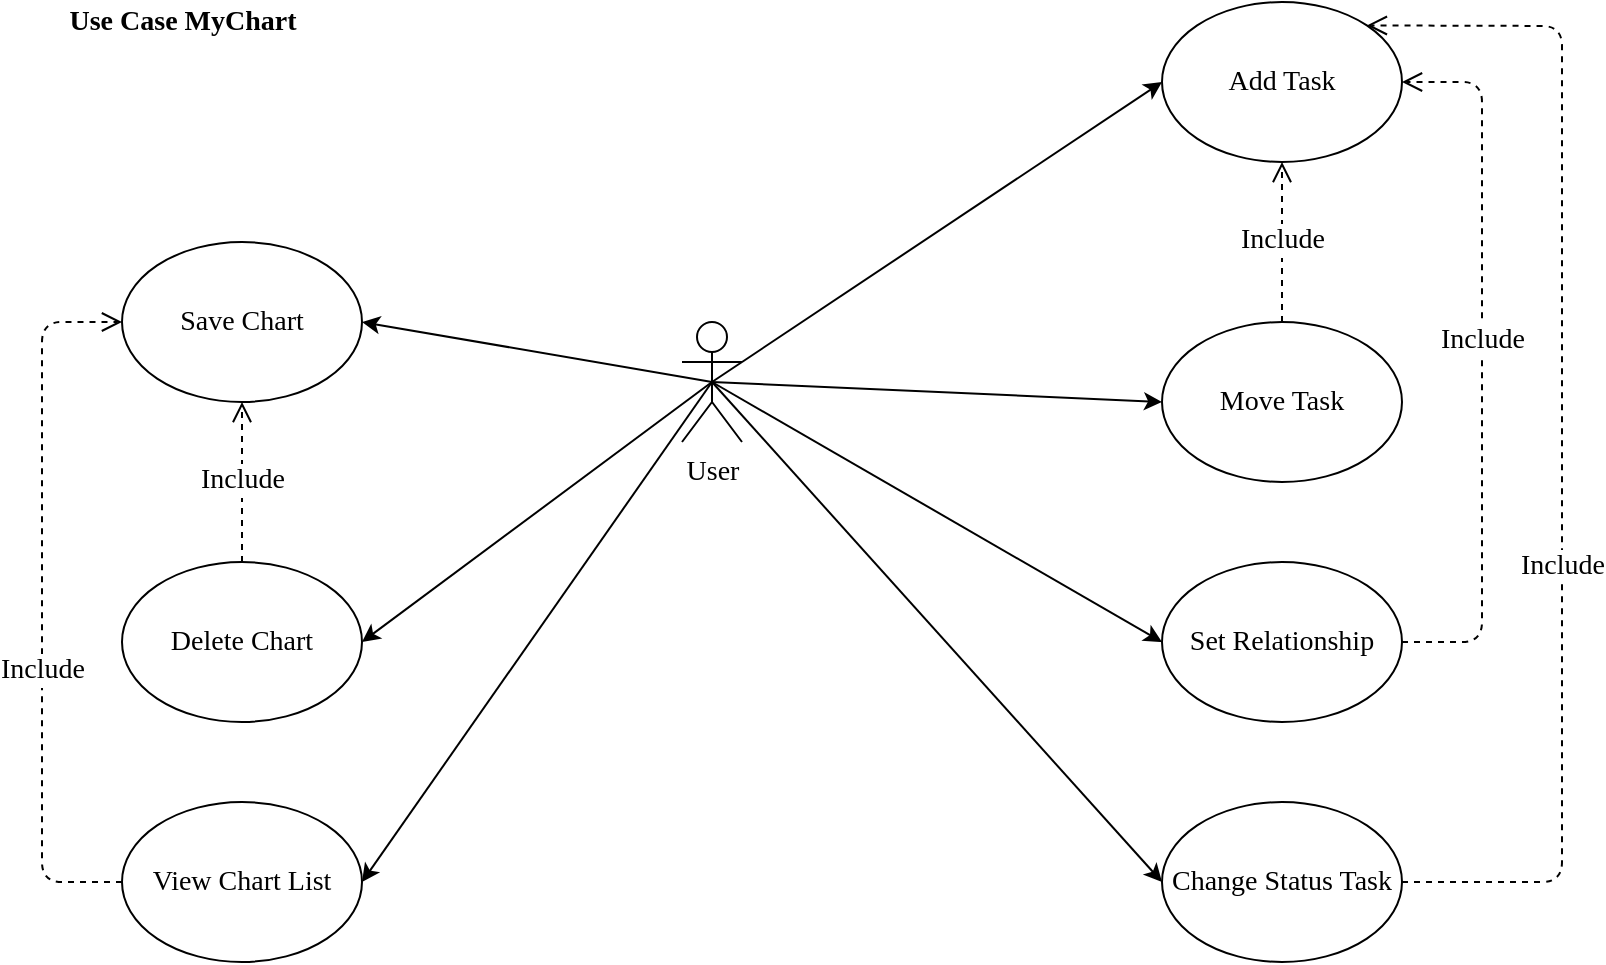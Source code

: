 <mxfile version="13.10.0" type="google"><diagram id="fAkmN7tVlGczENWU3e1N" name="Page-1"><mxGraphModel dx="1695" dy="482" grid="1" gridSize="10" guides="1" tooltips="1" connect="1" arrows="1" fold="1" page="1" pageScale="1" pageWidth="827" pageHeight="1169" math="0" shadow="0"><root><mxCell id="0"/><mxCell id="1" parent="0"/><mxCell id="NuA-IrWwUq6AeuMFDw3Q-10" style="edgeStyle=none;rounded=0;orthogonalLoop=1;jettySize=auto;html=1;exitX=0.5;exitY=0.5;exitDx=0;exitDy=0;exitPerimeter=0;entryX=0;entryY=0.5;entryDx=0;entryDy=0;fontSize=14;fontFamily=Verdana;" edge="1" parent="1" source="NuA-IrWwUq6AeuMFDw3Q-1" target="NuA-IrWwUq6AeuMFDw3Q-2"><mxGeometry relative="1" as="geometry"/></mxCell><mxCell id="NuA-IrWwUq6AeuMFDw3Q-11" style="edgeStyle=none;rounded=0;orthogonalLoop=1;jettySize=auto;html=1;exitX=0.5;exitY=0.5;exitDx=0;exitDy=0;exitPerimeter=0;entryX=0;entryY=0.5;entryDx=0;entryDy=0;fontSize=14;fontFamily=Verdana;" edge="1" parent="1" source="NuA-IrWwUq6AeuMFDw3Q-1" target="NuA-IrWwUq6AeuMFDw3Q-3"><mxGeometry relative="1" as="geometry"/></mxCell><mxCell id="NuA-IrWwUq6AeuMFDw3Q-12" style="edgeStyle=none;rounded=0;orthogonalLoop=1;jettySize=auto;html=1;exitX=0.5;exitY=0.5;exitDx=0;exitDy=0;exitPerimeter=0;entryX=0;entryY=0.5;entryDx=0;entryDy=0;fontSize=14;fontFamily=Verdana;" edge="1" parent="1" source="NuA-IrWwUq6AeuMFDw3Q-1" target="NuA-IrWwUq6AeuMFDw3Q-4"><mxGeometry relative="1" as="geometry"/></mxCell><mxCell id="NuA-IrWwUq6AeuMFDw3Q-13" style="edgeStyle=none;rounded=0;orthogonalLoop=1;jettySize=auto;html=1;exitX=0.5;exitY=0.5;exitDx=0;exitDy=0;exitPerimeter=0;entryX=0;entryY=0.5;entryDx=0;entryDy=0;fontSize=14;fontFamily=Verdana;" edge="1" parent="1" source="NuA-IrWwUq6AeuMFDw3Q-1" target="NuA-IrWwUq6AeuMFDw3Q-5"><mxGeometry relative="1" as="geometry"/></mxCell><mxCell id="NuA-IrWwUq6AeuMFDw3Q-14" style="edgeStyle=none;rounded=0;orthogonalLoop=1;jettySize=auto;html=1;exitX=0.5;exitY=0.5;exitDx=0;exitDy=0;exitPerimeter=0;entryX=1;entryY=0.5;entryDx=0;entryDy=0;fontSize=14;fontFamily=Verdana;" edge="1" parent="1" source="NuA-IrWwUq6AeuMFDw3Q-1" target="NuA-IrWwUq6AeuMFDw3Q-6"><mxGeometry relative="1" as="geometry"/></mxCell><mxCell id="NuA-IrWwUq6AeuMFDw3Q-15" style="edgeStyle=none;rounded=0;orthogonalLoop=1;jettySize=auto;html=1;exitX=0.5;exitY=0.5;exitDx=0;exitDy=0;exitPerimeter=0;entryX=1;entryY=0.5;entryDx=0;entryDy=0;fontSize=14;fontFamily=Verdana;" edge="1" parent="1" source="NuA-IrWwUq6AeuMFDw3Q-1" target="NuA-IrWwUq6AeuMFDw3Q-7"><mxGeometry relative="1" as="geometry"/></mxCell><mxCell id="NuA-IrWwUq6AeuMFDw3Q-16" style="edgeStyle=none;rounded=0;orthogonalLoop=1;jettySize=auto;html=1;exitX=0.5;exitY=0.5;exitDx=0;exitDy=0;exitPerimeter=0;entryX=1;entryY=0.5;entryDx=0;entryDy=0;fontSize=14;fontFamily=Verdana;" edge="1" parent="1" source="NuA-IrWwUq6AeuMFDw3Q-1" target="NuA-IrWwUq6AeuMFDw3Q-8"><mxGeometry relative="1" as="geometry"/></mxCell><mxCell id="NuA-IrWwUq6AeuMFDw3Q-1" value="User" style="shape=umlActor;verticalLabelPosition=bottom;verticalAlign=top;html=1;outlineConnect=0;fontSize=14;fontFamily=Verdana;" vertex="1" parent="1"><mxGeometry x="80" y="240" width="30" height="60" as="geometry"/></mxCell><mxCell id="NuA-IrWwUq6AeuMFDw3Q-2" value="Add Task" style="ellipse;whiteSpace=wrap;html=1;fontSize=14;fontFamily=Verdana;" vertex="1" parent="1"><mxGeometry x="320" y="80" width="120" height="80" as="geometry"/></mxCell><mxCell id="NuA-IrWwUq6AeuMFDw3Q-3" value="Move Task" style="ellipse;whiteSpace=wrap;html=1;fontSize=14;fontFamily=Verdana;" vertex="1" parent="1"><mxGeometry x="320" y="240" width="120" height="80" as="geometry"/></mxCell><mxCell id="NuA-IrWwUq6AeuMFDw3Q-4" value="Set Relationship" style="ellipse;whiteSpace=wrap;html=1;fontSize=14;fontFamily=Verdana;" vertex="1" parent="1"><mxGeometry x="320" y="360" width="120" height="80" as="geometry"/></mxCell><mxCell id="NuA-IrWwUq6AeuMFDw3Q-5" value="Change Status Task" style="ellipse;whiteSpace=wrap;html=1;fontSize=14;fontFamily=Verdana;" vertex="1" parent="1"><mxGeometry x="320" y="480" width="120" height="80" as="geometry"/></mxCell><mxCell id="NuA-IrWwUq6AeuMFDw3Q-6" value="Save Chart" style="ellipse;whiteSpace=wrap;html=1;fontSize=14;fontFamily=Verdana;" vertex="1" parent="1"><mxGeometry x="-200" y="200" width="120" height="80" as="geometry"/></mxCell><mxCell id="NuA-IrWwUq6AeuMFDw3Q-7" value="Delete Chart" style="ellipse;whiteSpace=wrap;html=1;fontSize=14;fontFamily=Verdana;" vertex="1" parent="1"><mxGeometry x="-200" y="360" width="120" height="80" as="geometry"/></mxCell><mxCell id="NuA-IrWwUq6AeuMFDw3Q-8" value="View Chart List" style="ellipse;whiteSpace=wrap;html=1;fontSize=14;fontFamily=Verdana;" vertex="1" parent="1"><mxGeometry x="-200" y="480" width="120" height="80" as="geometry"/></mxCell><mxCell id="NuA-IrWwUq6AeuMFDw3Q-17" value="Include" style="html=1;verticalAlign=bottom;endArrow=open;dashed=1;endSize=8;exitX=0.5;exitY=0;exitDx=0;exitDy=0;entryX=0.5;entryY=1;entryDx=0;entryDy=0;fontSize=14;fontFamily=Verdana;" edge="1" parent="1" source="NuA-IrWwUq6AeuMFDw3Q-3" target="NuA-IrWwUq6AeuMFDw3Q-2"><mxGeometry x="-0.25" relative="1" as="geometry"><mxPoint x="200" y="310" as="sourcePoint"/><mxPoint x="120" y="310" as="targetPoint"/><mxPoint as="offset"/></mxGeometry></mxCell><mxCell id="NuA-IrWwUq6AeuMFDw3Q-19" value="Include" style="html=1;verticalAlign=bottom;endArrow=open;dashed=1;endSize=8;exitX=1;exitY=0.5;exitDx=0;exitDy=0;entryX=1;entryY=0.5;entryDx=0;entryDy=0;fontSize=14;fontFamily=Verdana;" edge="1" parent="1" source="NuA-IrWwUq6AeuMFDw3Q-4" target="NuA-IrWwUq6AeuMFDw3Q-2"><mxGeometry relative="1" as="geometry"><mxPoint x="390" y="250" as="sourcePoint"/><mxPoint x="490" y="160" as="targetPoint"/><mxPoint as="offset"/><Array as="points"><mxPoint x="480" y="400"/><mxPoint x="480" y="120"/></Array></mxGeometry></mxCell><mxCell id="NuA-IrWwUq6AeuMFDw3Q-21" value="Include" style="html=1;verticalAlign=bottom;endArrow=open;dashed=1;endSize=8;exitX=1;exitY=0.5;exitDx=0;exitDy=0;entryX=1;entryY=0;entryDx=0;entryDy=0;fontSize=14;fontFamily=Verdana;" edge="1" parent="1" source="NuA-IrWwUq6AeuMFDw3Q-5" target="NuA-IrWwUq6AeuMFDw3Q-2"><mxGeometry x="-0.25" relative="1" as="geometry"><mxPoint x="400" y="260" as="sourcePoint"/><mxPoint x="400" y="180" as="targetPoint"/><mxPoint as="offset"/><Array as="points"><mxPoint x="520" y="520"/><mxPoint x="520" y="92"/></Array></mxGeometry></mxCell><mxCell id="NuA-IrWwUq6AeuMFDw3Q-22" value="Include" style="html=1;verticalAlign=bottom;endArrow=open;dashed=1;endSize=8;exitX=0.5;exitY=0;exitDx=0;exitDy=0;entryX=0.5;entryY=1;entryDx=0;entryDy=0;fontSize=14;fontFamily=Verdana;" edge="1" parent="1" source="NuA-IrWwUq6AeuMFDw3Q-7" target="NuA-IrWwUq6AeuMFDw3Q-6"><mxGeometry x="-0.25" relative="1" as="geometry"><mxPoint x="410" y="270" as="sourcePoint"/><mxPoint x="410" y="190" as="targetPoint"/><mxPoint as="offset"/></mxGeometry></mxCell><mxCell id="NuA-IrWwUq6AeuMFDw3Q-23" value="Include" style="html=1;verticalAlign=bottom;endArrow=open;dashed=1;endSize=8;exitX=0;exitY=0.5;exitDx=0;exitDy=0;entryX=0;entryY=0.5;entryDx=0;entryDy=0;fontSize=14;fontFamily=Verdana;" edge="1" parent="1" source="NuA-IrWwUq6AeuMFDw3Q-8" target="NuA-IrWwUq6AeuMFDw3Q-6"><mxGeometry x="-0.25" relative="1" as="geometry"><mxPoint x="-130" y="250" as="sourcePoint"/><mxPoint x="-130" y="170" as="targetPoint"/><mxPoint as="offset"/><Array as="points"><mxPoint x="-240" y="520"/><mxPoint x="-240" y="240"/></Array></mxGeometry></mxCell><mxCell id="NuA-IrWwUq6AeuMFDw3Q-24" value="Use Case MyChart" style="text;html=1;align=center;verticalAlign=middle;resizable=0;points=[];autosize=1;fontSize=14;fontFamily=Verdana;fontStyle=1" vertex="1" parent="1"><mxGeometry x="-250" y="80" width="160" height="20" as="geometry"/></mxCell></root></mxGraphModel></diagram></mxfile>